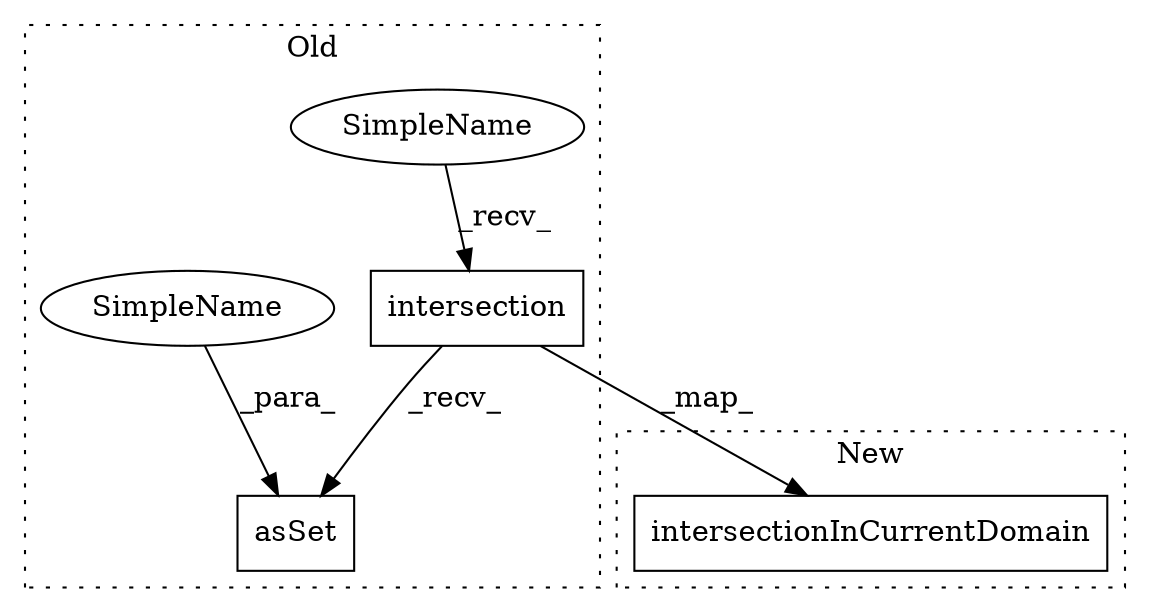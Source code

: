 digraph G {
subgraph cluster0 {
1 [label="intersection" a="32" s="2402,2474" l="13,1" shape="box"];
3 [label="SimpleName" a="42" s="2396" l="5" shape="ellipse"];
4 [label="asSet" a="32" s="2485,2497" l="6,1" shape="box"];
5 [label="SimpleName" a="42" s="2491" l="6" shape="ellipse"];
label = "Old";
style="dotted";
}
subgraph cluster1 {
2 [label="intersectionInCurrentDomain" a="32" s="2435,2522" l="28,1" shape="box"];
label = "New";
style="dotted";
}
1 -> 2 [label="_map_"];
1 -> 4 [label="_recv_"];
3 -> 1 [label="_recv_"];
5 -> 4 [label="_para_"];
}